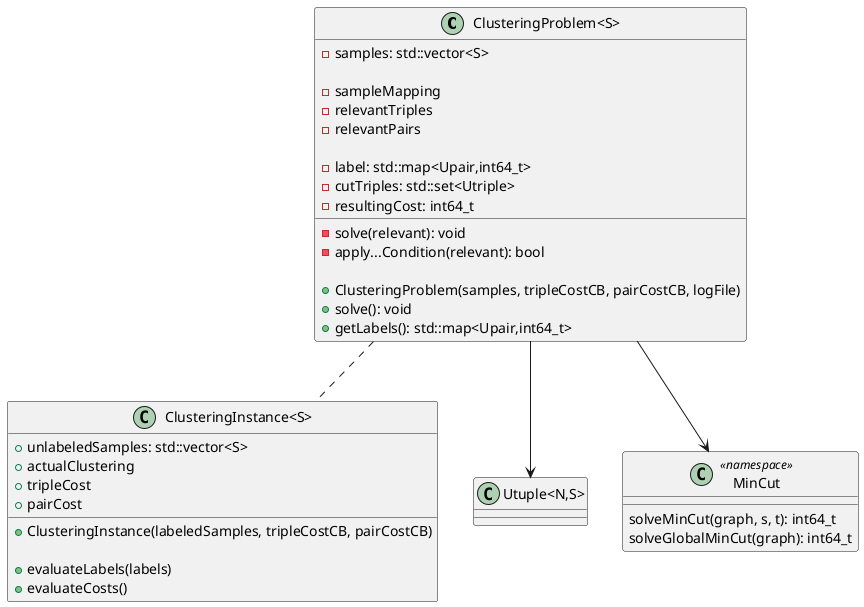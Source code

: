 @startuml Program
class "ClusteringProblem<S>" {
    -samples: std::vector<S>

    -sampleMapping
    -relevantTriples
    -relevantPairs
    
    -label: std::map<Upair,int64_t>
    -cutTriples: std::set<Utriple>
    -resultingCost: int64_t

    -solve(relevant): void
    -apply...Condition(relevant): bool

    +ClusteringProblem(samples, tripleCostCB, pairCostCB, logFile)
    +solve(): void
    +getLabels(): std::map<Upair,int64_t>
}

class "ClusteringInstance<S>" {
    +unlabeledSamples: std::vector<S>
    +actualClustering
    +tripleCost
    +pairCost

    +ClusteringInstance(labeledSamples, tripleCostCB, pairCostCB)

    +evaluateLabels(labels)
    +evaluateCosts()
}

class "Utuple<N,S>"{
}

class MinCut <<namespace>> {
    solveMinCut(graph, s, t): int64_t
    solveGlobalMinCut(graph): int64_t
}

' class Instances <<interface>> {
'     generateSpaceInstance(planeCount, pointsPerPlane, maxDistance, noise): ClusteringInstance<Space::Point>
'     createSpaceCostFunction(points, maxDistance, noise): std::function<int64_t(Utuple<3,Space::Point>)>
' }

' namespace Space {
    
'     class Point {
'         +x: double
'         +y: double
'         +z: double
'         +name: std::string
'     }

'     class Vector {
'         +x: double
'         +y: double
'         +z: double
'         +Vector(const Point &p);
'         +operator+(other): Vector
'         +operator-(other): Vector
'         +operator*(other): Vector
'         +crossProduct(other): Vector
'         +getLength(): double
'         +getAngle(other): double
'         +getNormalizedVector(): Vector
'         +generateOrthogonalVector(): Vector
'     }

'     class Plane {
'         +n: Vector
'         +r1: Vector
'         +r2: Vector
'         +Plane(norm)
'         +generatePoints(pointCount, startNum, maxDistance, noise)
'     }

'     class SpaceUtility <<utility>> {
'         generateDistinctPlanes(planeCount)
'         generateSamplePointsOnDistinctPlanes(planeCount, pointsPerPlane, maxDistance, noise)
'     }
' }



"ClusteringProblem<S>" .. "ClusteringInstance<S>"
"ClusteringProblem<S>" --> MinCut
"ClusteringProblem<S>" --> "Utuple<N,S>"
' Instances --> "ClusteringInstance<S>"
' Instances --> Space

@enduml